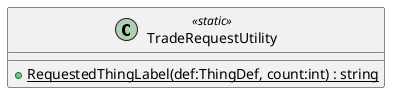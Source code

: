 @startuml
class TradeRequestUtility <<static>> {
    + {static} RequestedThingLabel(def:ThingDef, count:int) : string
}
@enduml
